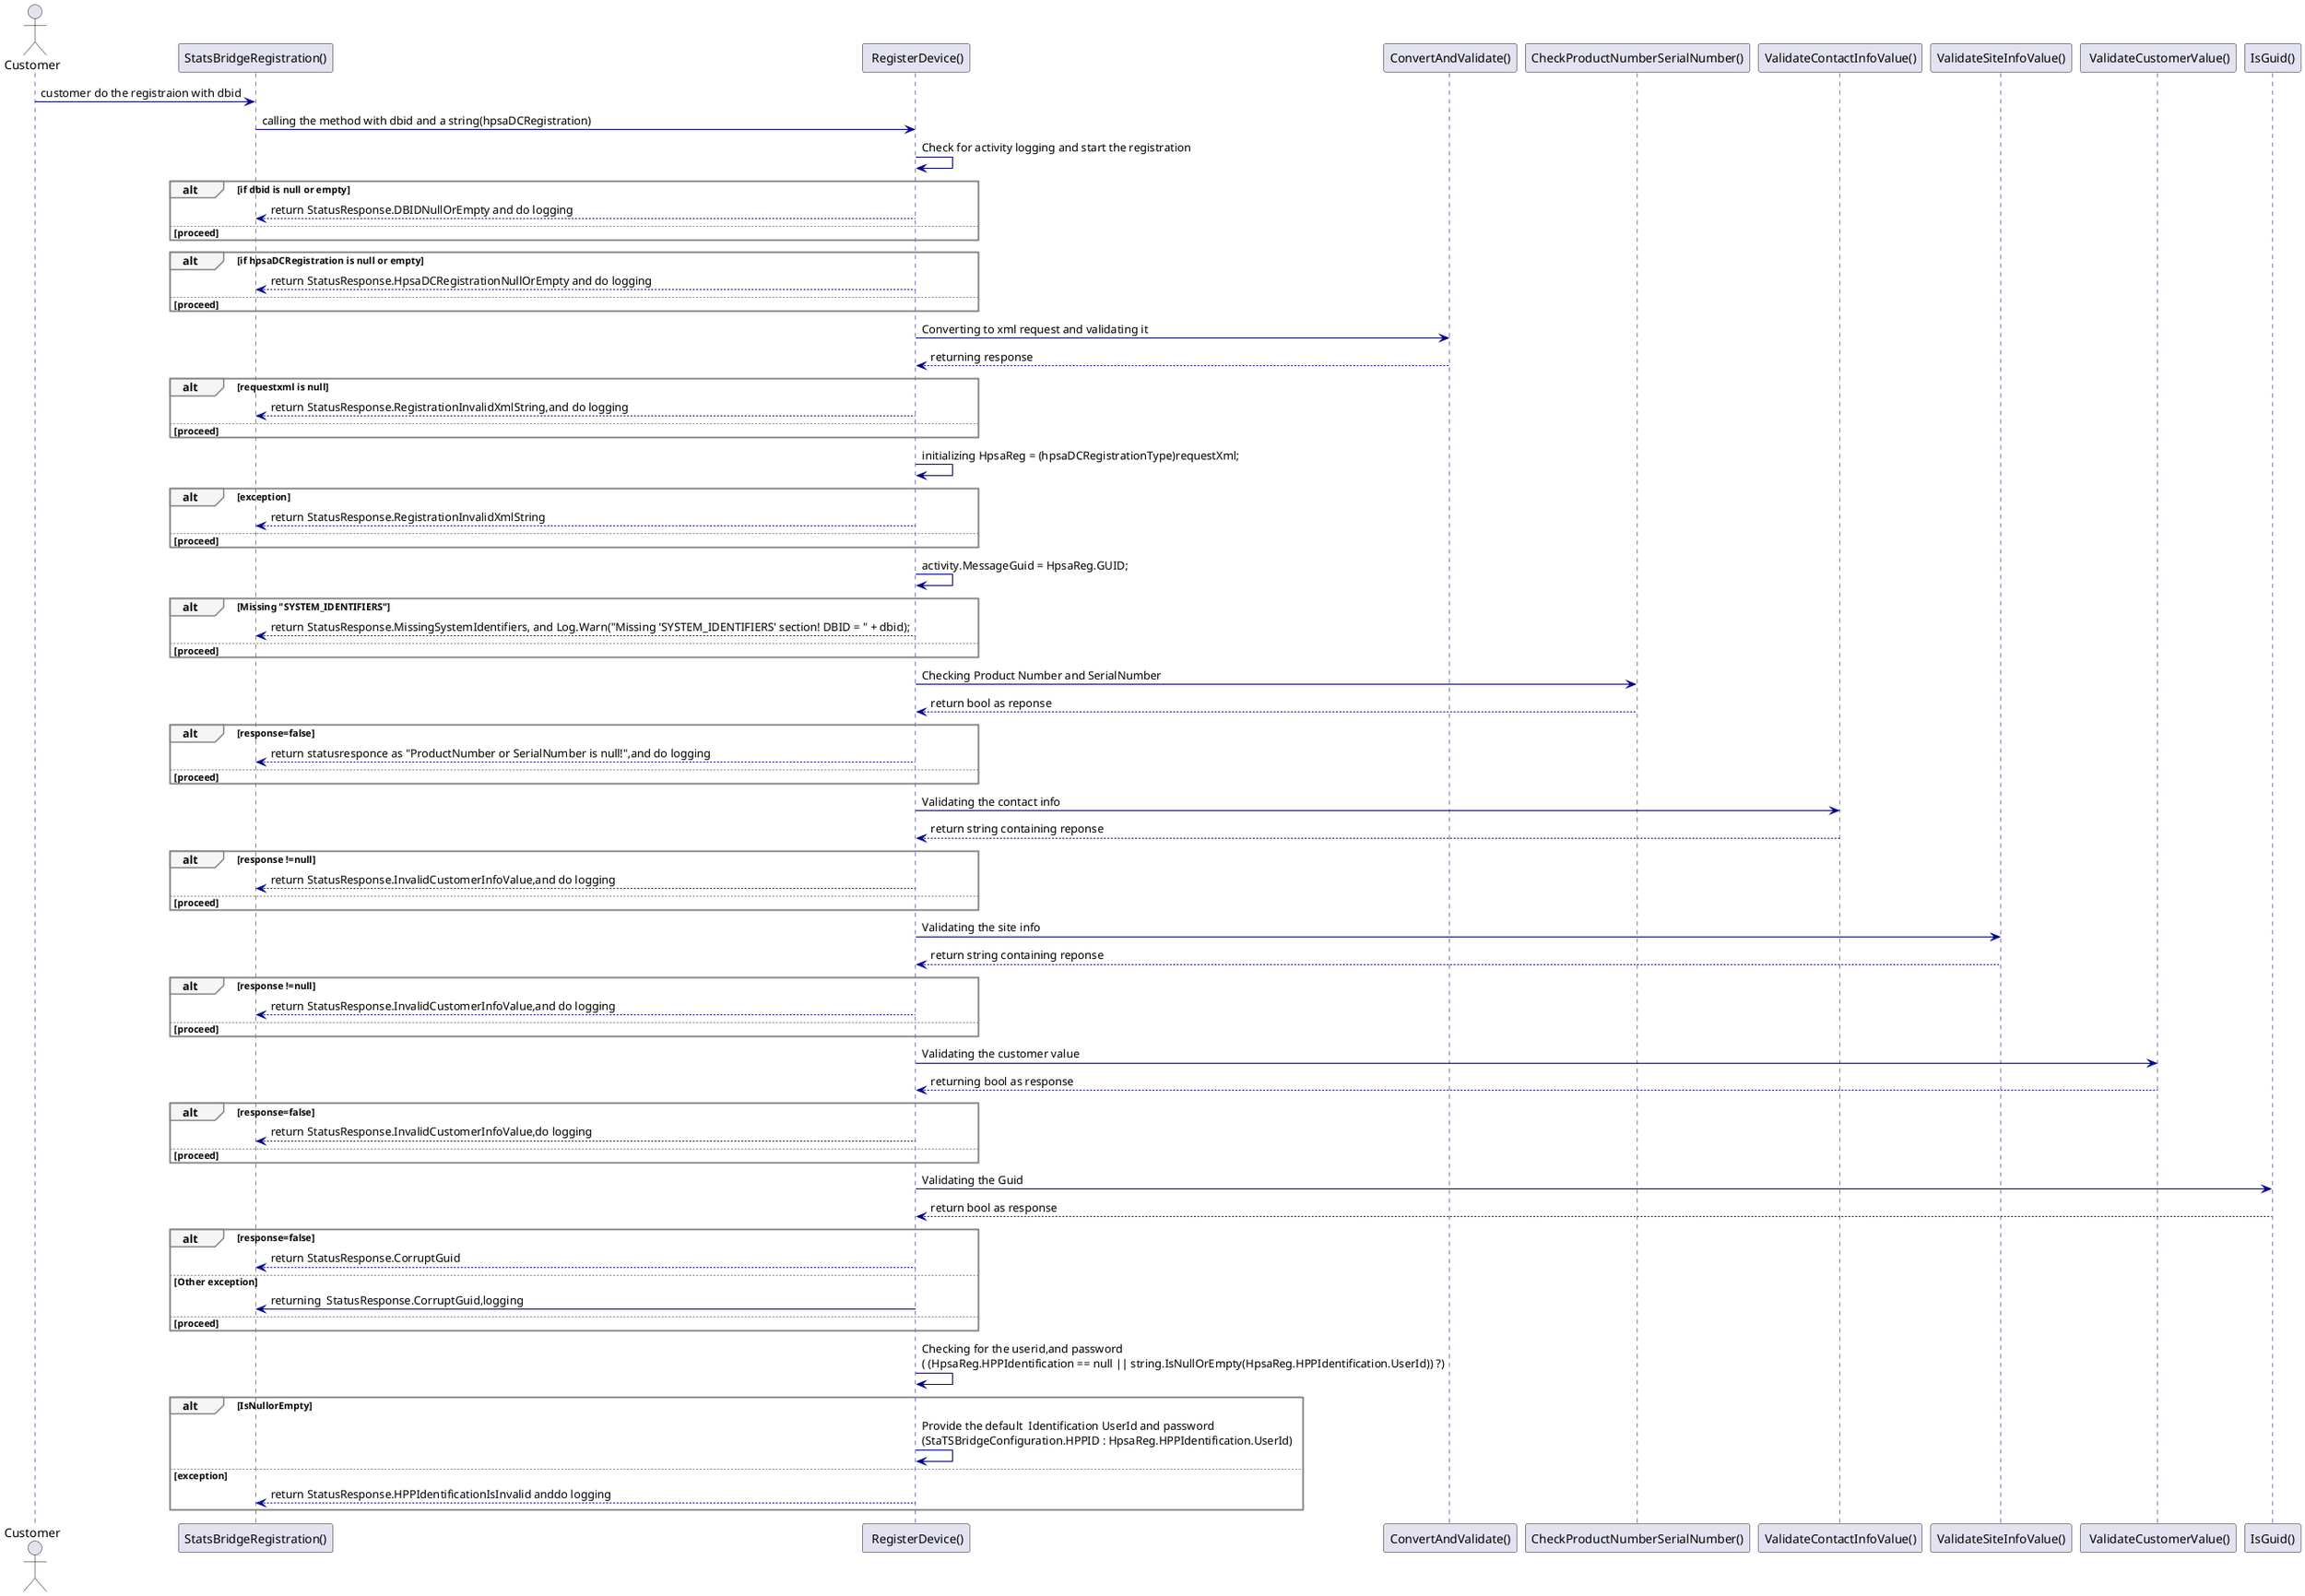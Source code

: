 @startuml "Stats Registration Sequence Diagram"

' Customize the appearance
skinparam sequenceArrowColor DarkBlue
skinparam sequenceLifeLineBorderColor Navy
skinparam sequenceGroupBorderColor Gray
skinparam sequenceGroupBackgroundColor WhiteSmoke
skinparam noteBorderColor DarkGoldenRod
skinparam noteBackgroundColor LightYellow


actor "Customer" as user
participant "StatsBridgeRegistration()" as service
participant " RegisterDevice()" as rd
participant "ConvertAndValidate()" as cv
participant "CheckProductNumberSerialNumber()" as cpn
participant "ValidateContactInfoValue()" as vci
participant "ValidateSiteInfoValue()" as vsi
participant " ValidateCustomerValue()" as vcv
participant "IsGuid()" as ig

user->service:customer do the registraion with dbid
service->rd:calling the method with dbid and a string(hpsaDCRegistration)
rd->rd:Check for activity logging and start the registration

alt if dbid is null or empty
   rd-->service:return StatusResponse.DBIDNullOrEmpty and do logging
else proceed
end

alt if hpsaDCRegistration is null or empty
   rd-->service:return StatusResponse.HpsaDCRegistrationNullOrEmpty and do logging
else proceed
end

rd->cv:Converting to xml request and validating it
cv-->rd:returning response

alt requestxml is null
  rd-->service: return StatusResponse.RegistrationInvalidXmlString,and do logging
else proceed
end
rd->rd: initializing HpsaReg = (hpsaDCRegistrationType)requestXml;
alt exception
   rd-->service: return StatusResponse.RegistrationInvalidXmlString
else proceed
end 

rd->rd:activity.MessageGuid = HpsaReg.GUID;

alt Missing "SYSTEM_IDENTIFIERS"
  rd-->service:return StatusResponse.MissingSystemIdentifiers, and Log.Warn("Missing 'SYSTEM_IDENTIFIERS' section! DBID = " + dbid);
else proceed
end

rd->cpn: Checking Product Number and SerialNumber
cpn-->rd:return bool as reponse

alt response=false
    rd-->service: return statusresponce as "ProductNumber or SerialNumber is null!",and do logging
else proceed
end

rd->vci:Validating the contact info
vci-->rd:return string containing reponse

alt response !=null
rd-->service:return StatusResponse.InvalidCustomerInfoValue,and do logging
else proceed
end

rd->vsi:Validating the site info
vsi-->rd:return string containing reponse

alt response !=null
rd-->service:return StatusResponse.InvalidCustomerInfoValue,and do logging
else proceed
end

rd->vcv:Validating the customer value
vcv-->rd:returning bool as response

alt response=false
  rd-->service: return StatusResponse.InvalidCustomerInfoValue,do logging
else proceed
end

rd->ig:Validating the Guid
ig-->rd:return bool as response
 
alt response=false
   rd-->service:return StatusResponse.CorruptGuid
else Other exception
   rd->service:returning  StatusResponse.CorruptGuid,logging
else proceed
end

rd->rd:Checking for the userid,and password\n( (HpsaReg.HPPIdentification == null || string.IsNullOrEmpty(HpsaReg.HPPIdentification.UserId)) ?)

alt IsNullorEmpty
  rd->rd:Provide the default  Identification UserId and password\n(StaTSBridgeConfiguration.HPPID : HpsaReg.HPPIdentification.UserId)
else exception
  rd-->service:return StatusResponse.HPPIdentificationIsInvalid anddo logging
end